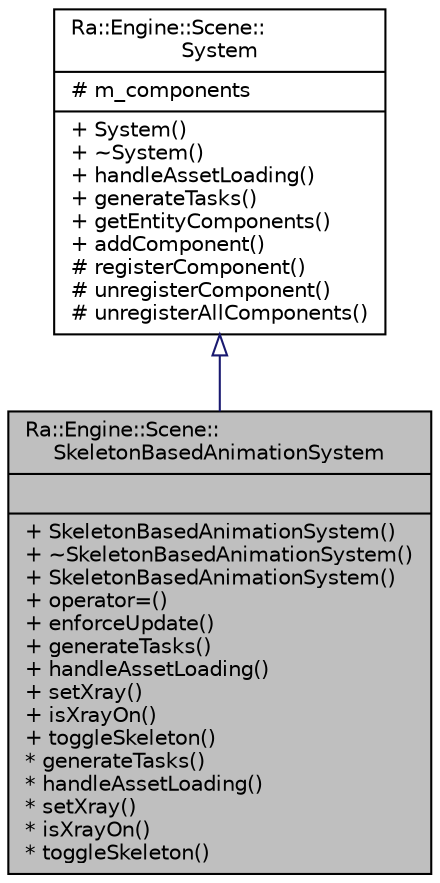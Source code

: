 digraph "Ra::Engine::Scene::SkeletonBasedAnimationSystem"
{
 // INTERACTIVE_SVG=YES
 // LATEX_PDF_SIZE
  edge [fontname="Helvetica",fontsize="10",labelfontname="Helvetica",labelfontsize="10"];
  node [fontname="Helvetica",fontsize="10",shape=record];
  Node1 [label="{Ra::Engine::Scene::\lSkeletonBasedAnimationSystem\n||+ SkeletonBasedAnimationSystem()\l+ ~SkeletonBasedAnimationSystem()\l+ SkeletonBasedAnimationSystem()\l+ operator=()\l+ enforceUpdate()\l+ generateTasks()\l+ handleAssetLoading()\l+ setXray()\l+ isXrayOn()\l+ toggleSkeleton()\l* generateTasks()\l* handleAssetLoading()\l* setXray()\l* isXrayOn()\l* toggleSkeleton()\l}",height=0.2,width=0.4,color="black", fillcolor="grey75", style="filled", fontcolor="black",tooltip=" "];
  Node2 -> Node1 [dir="back",color="midnightblue",fontsize="10",style="solid",arrowtail="onormal",fontname="Helvetica"];
  Node2 [label="{Ra::Engine::Scene::\lSystem\n|# m_components\l|+ System()\l+ ~System()\l+ handleAssetLoading()\l+ generateTasks()\l+ getEntityComponents()\l+ addComponent()\l# registerComponent()\l# unregisterComponent()\l# unregisterAllComponents()\l}",height=0.2,width=0.4,color="black", fillcolor="white", style="filled",URL="$classRa_1_1Engine_1_1Scene_1_1System.html",tooltip=" "];
}
